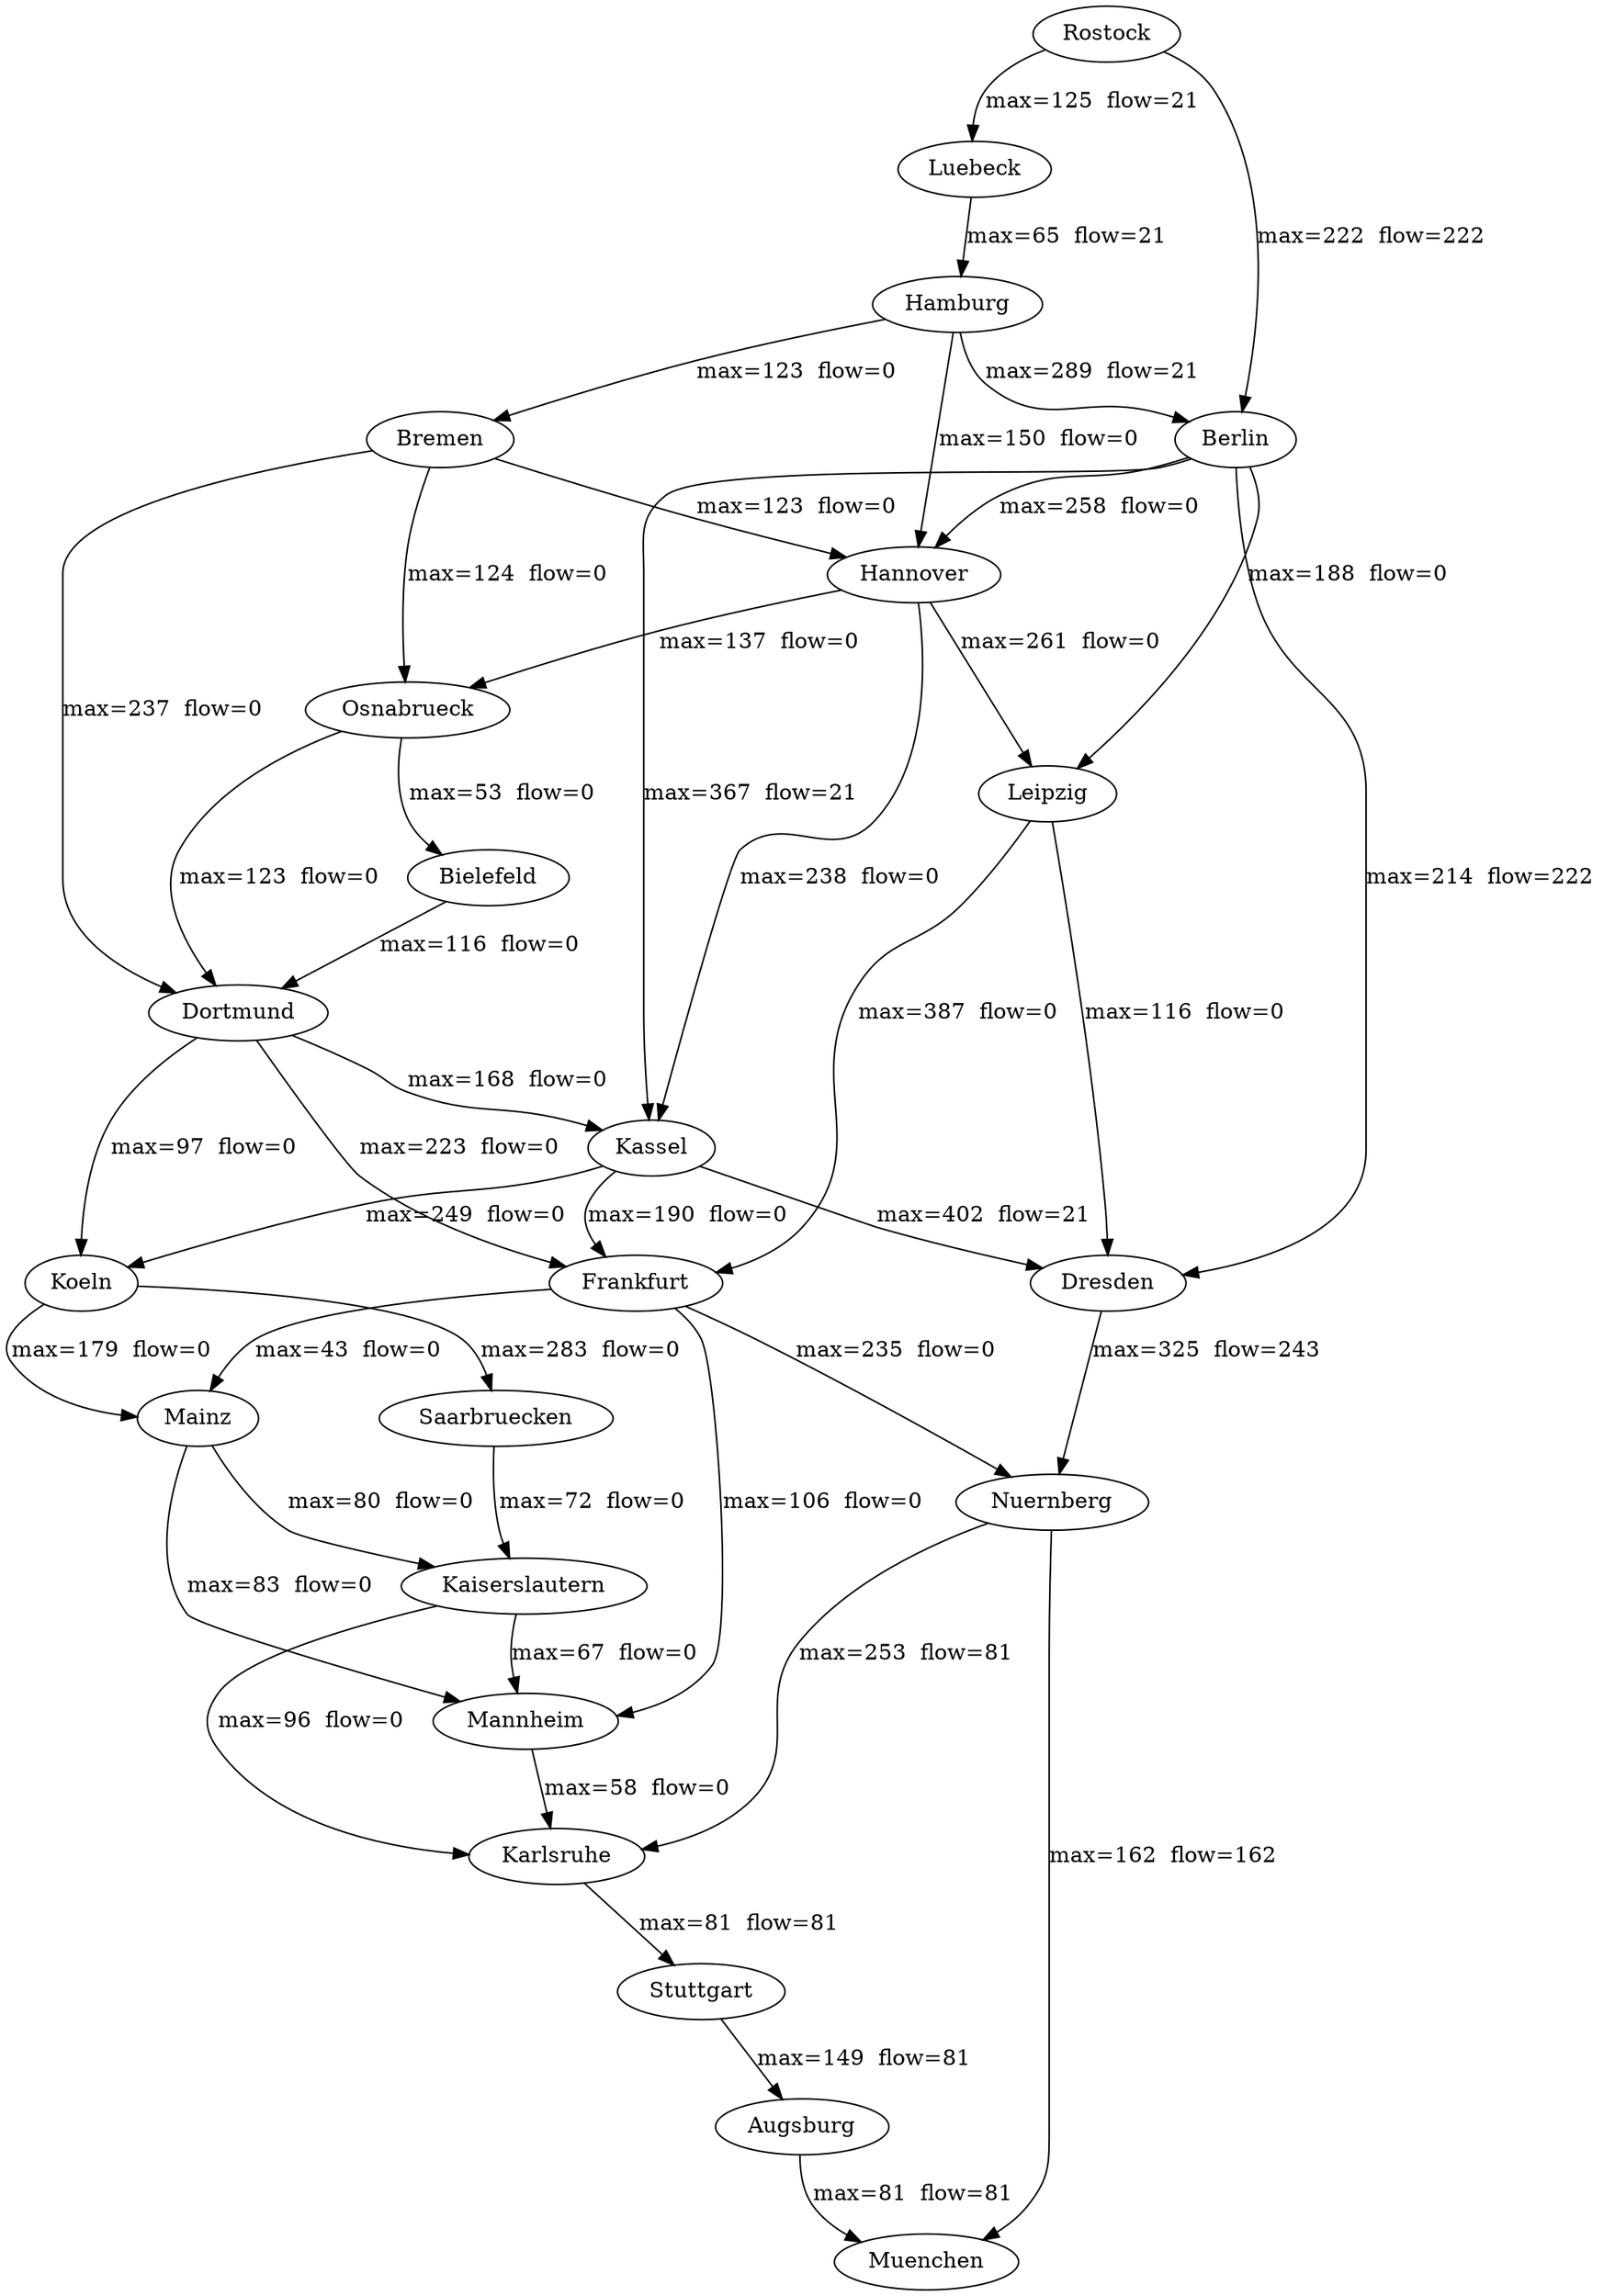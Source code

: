 digraph graph08_e
{
Augsburg
Muenchen
Berlin
Dresden
Hannover
Kassel
Leipzig
Bielefeld
Dortmund
Bremen
Osnabrueck
Frankfurt
Koeln
Nuernberg
Mainz
Mannheim
Hamburg
Kaiserslautern
Karlsruhe
Stuttgart
Saarbruecken
Luebeck
Rostock
Augsburg -> Muenchen [label="max=81  flow=81  "]
Berlin -> Dresden [label="max=214  flow=222  "]
Berlin -> Hannover [label="max=258  flow=0  "]
Berlin -> Kassel [label="max=367  flow=21  "]
Berlin -> Leipzig [label="max=188  flow=0  "]
Dresden -> Nuernberg [label="max=325  flow=243  "]
Hannover -> Kassel [label="max=238  flow=0  "]
Hannover -> Leipzig [label="max=261  flow=0  "]
Hannover -> Osnabrueck [label="max=137  flow=0  "]
Kassel -> Dresden [label="max=402  flow=21  "]
Kassel -> Frankfurt [label="max=190  flow=0  "]
Kassel -> Koeln [label="max=249  flow=0  "]
Leipzig -> Dresden [label="max=116  flow=0  "]
Leipzig -> Frankfurt [label="max=387  flow=0  "]
Bielefeld -> Dortmund [label="max=116  flow=0  "]
Dortmund -> Kassel [label="max=168  flow=0  "]
Dortmund -> Frankfurt [label="max=223  flow=0  "]
Dortmund -> Koeln [label="max=97  flow=0  "]
Bremen -> Hannover [label="max=123  flow=0  "]
Bremen -> Dortmund [label="max=237  flow=0  "]
Bremen -> Osnabrueck [label="max=124  flow=0  "]
Osnabrueck -> Bielefeld [label="max=53  flow=0  "]
Osnabrueck -> Dortmund [label="max=123  flow=0  "]
Frankfurt -> Nuernberg [label="max=235  flow=0  "]
Frankfurt -> Mainz [label="max=43  flow=0  "]
Frankfurt -> Mannheim [label="max=106  flow=0  "]
Koeln -> Mainz [label="max=179  flow=0  "]
Koeln -> Saarbruecken [label="max=283  flow=0  "]
Nuernberg -> Muenchen [label="max=162  flow=162  "]
Nuernberg -> Karlsruhe [label="max=253  flow=81  "]
Mainz -> Mannheim [label="max=83  flow=0  "]
Mainz -> Kaiserslautern [label="max=80  flow=0  "]
Mannheim -> Karlsruhe [label="max=58  flow=0  "]
Hamburg -> Berlin [label="max=289  flow=21  "]
Hamburg -> Hannover [label="max=150  flow=0  "]
Hamburg -> Bremen [label="max=123  flow=0  "]
Kaiserslautern -> Mannheim [label="max=67  flow=0  "]
Kaiserslautern -> Karlsruhe [label="max=96  flow=0  "]
Karlsruhe -> Stuttgart [label="max=81  flow=81  "]
Stuttgart -> Augsburg [label="max=149  flow=81  "]
Saarbruecken -> Kaiserslautern [label="max=72  flow=0  "]
Luebeck -> Hamburg [label="max=65  flow=21  "]
Rostock -> Berlin [label="max=222  flow=222  "]
Rostock -> Luebeck [label="max=125  flow=21  "]
}
